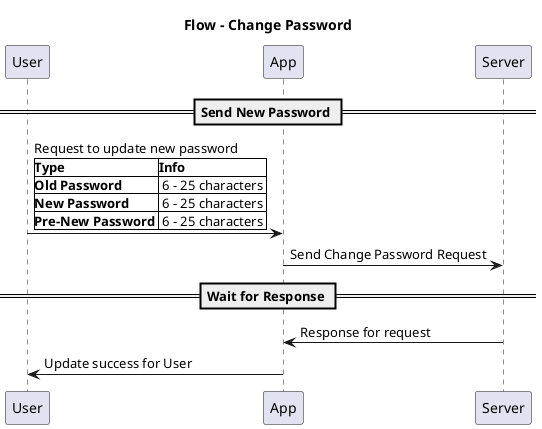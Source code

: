 @startuml
title Flow - Change Password

participant User
participant App
participant Server
== Send New Password ==
User -> App: Request to update new password \n|**Type**|**Info**|\n|**Old Password **| 6 - 25 characters |\n|**New Password **| 6 - 25 characters |\n|**Pre-New Password **| 6 - 25 characters |
App -> Server: Send Change Password Request
== Wait for Response ==
Server -> App: Response for request
User <- App: Update success for User
@enduml